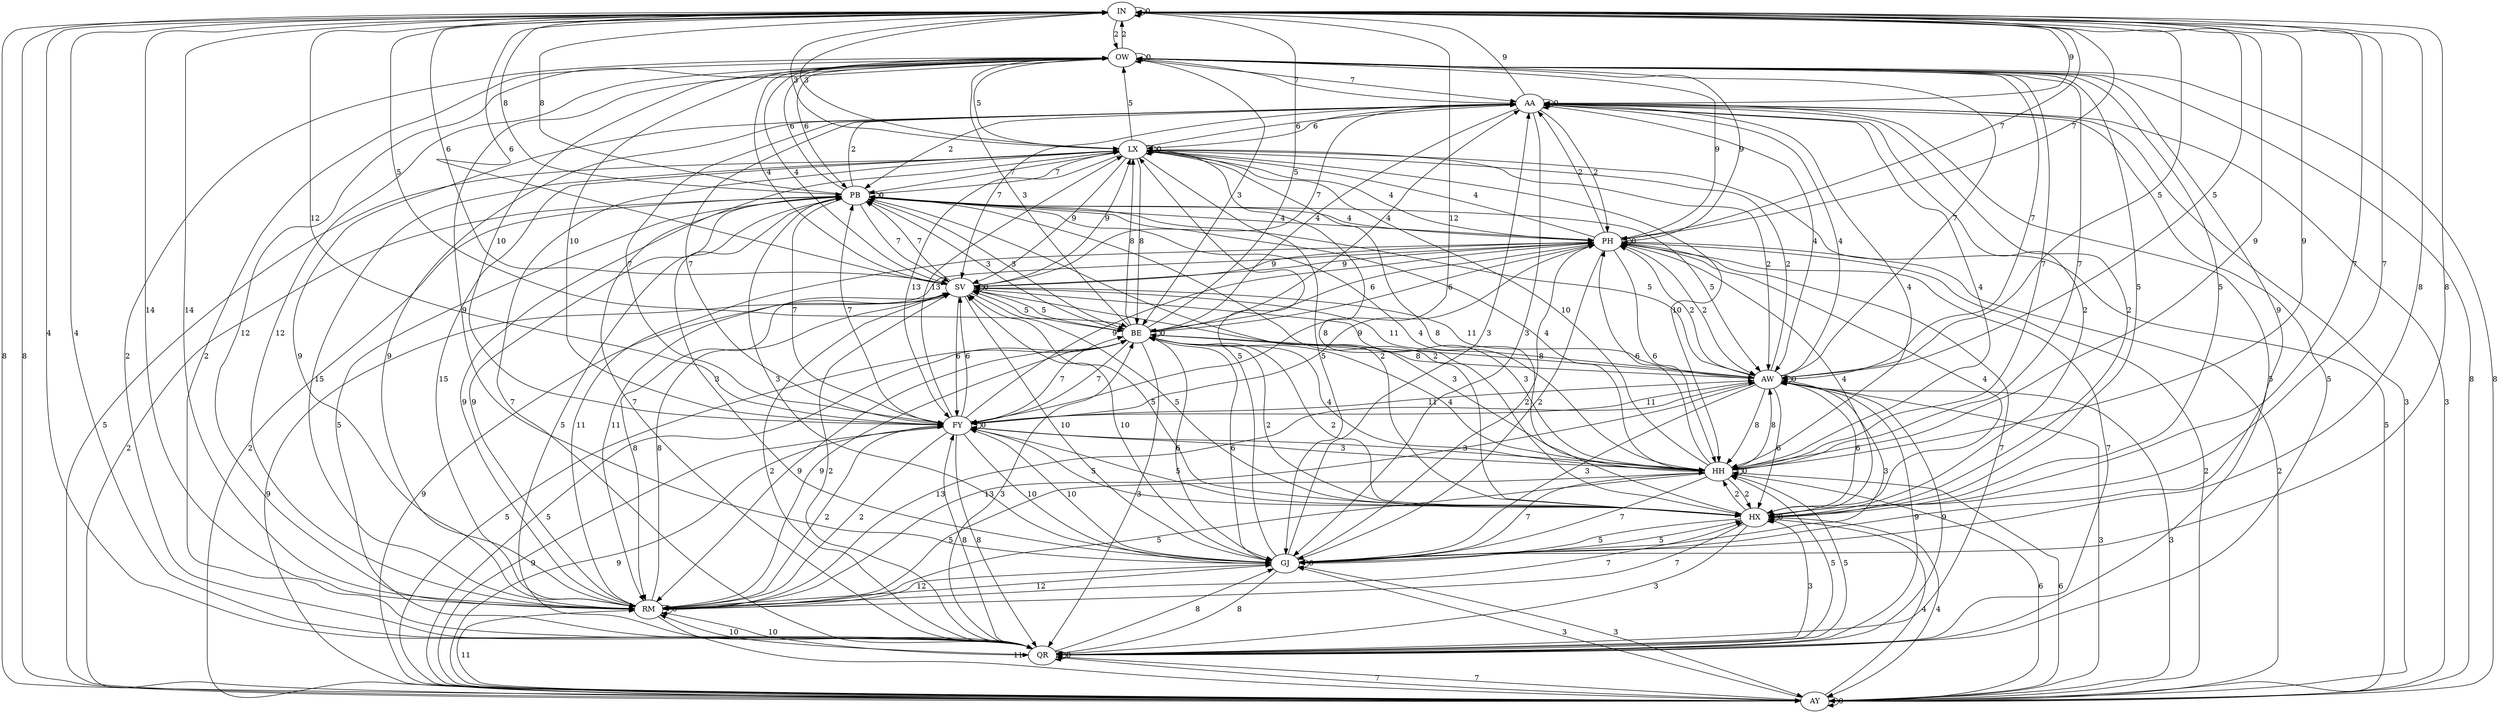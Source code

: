 digraph Cave {

   IN -> IN [ label="0" ]
   IN -> OW [ label="2" ]
   IN -> AY [ label="8" ]
   IN -> QR [ label="4" ]
   IN -> RM [ label="14" ]
   IN -> GJ [ label="8" ]
   IN -> HX [ label="7" ]
   IN -> HH [ label="9" ]
   IN -> FY [ label="12" ]
   IN -> AW [ label="5" ]
   IN -> BE [ label="5" ]
   IN -> SV [ label="6" ]
   IN -> PH [ label="7" ]
   IN -> PB [ label="8" ]
   IN -> LX [ label="3" ]
   IN -> AA [ label="9" ]
   OW -> IN [ label="2" ]
   OW -> OW [ label="0" ]
   OW -> AY [ label="8" ]
   OW -> QR [ label="2" ]
   OW -> RM [ label="12" ]
   OW -> GJ [ label="9" ]
   OW -> HX [ label="5" ]
   OW -> HH [ label="7" ]
   OW -> FY [ label="10" ]
   OW -> AW [ label="7" ]
   OW -> BE [ label="3" ]
   OW -> SV [ label="4" ]
   OW -> PH [ label="9" ]
   OW -> PB [ label="6" ]
   OW -> LX [ label="5" ]
   OW -> AA [ label="7" ]
   AY -> IN [ label="8" ]
   AY -> OW [ label="8" ]
   AY -> AY [ label="0" ]
   AY -> QR [ label="7" ]
   AY -> RM [ label="11" ]
   AY -> GJ [ label="3" ]
   AY -> HX [ label="4" ]
   AY -> HH [ label="6" ]
   AY -> FY [ label="9" ]
   AY -> AW [ label="3" ]
   AY -> BE [ label="5" ]
   AY -> SV [ label="9" ]
   AY -> PH [ label="2" ]
   AY -> PB [ label="2" ]
   AY -> LX [ label="5" ]
   AY -> AA [ label="3" ]
   QR -> IN [ label="4" ]
   QR -> OW [ label="2" ]
   QR -> AY [ label="7" ]
   QR -> QR [ label="0" ]
   QR -> RM [ label="10" ]
   QR -> GJ [ label="8" ]
   QR -> HX [ label="3" ]
   QR -> HH [ label="5" ]
   QR -> FY [ label="8" ]
   QR -> AW [ label="9" ]
   QR -> BE [ label="3" ]
   QR -> SV [ label="2" ]
   QR -> PH [ label="7" ]
   QR -> PB [ label="5" ]
   QR -> LX [ label="7" ]
   QR -> AA [ label="5" ]
   RM -> IN [ label="14" ]
   RM -> OW [ label="12" ]
   RM -> AY [ label="11" ]
   RM -> QR [ label="10" ]
   RM -> RM [ label="0" ]
   RM -> GJ [ label="12" ]
   RM -> HX [ label="7" ]
   RM -> HH [ label="5" ]
   RM -> FY [ label="2" ]
   RM -> AW [ label="13" ]
   RM -> BE [ label="9" ]
   RM -> SV [ label="8" ]
   RM -> PH [ label="11" ]
   RM -> PB [ label="9" ]
   RM -> LX [ label="15" ]
   RM -> AA [ label="9" ]
   GJ -> IN [ label="8" ]
   GJ -> OW [ label="9" ]
   GJ -> AY [ label="3" ]
   GJ -> QR [ label="8" ]
   GJ -> RM [ label="12" ]
   GJ -> GJ [ label="0" ]
   GJ -> HX [ label="5" ]
   GJ -> HH [ label="7" ]
   GJ -> FY [ label="10" ]
   GJ -> AW [ label="3" ]
   GJ -> BE [ label="6" ]
   GJ -> SV [ label="10" ]
   GJ -> PH [ label="2" ]
   GJ -> PB [ label="3" ]
   GJ -> LX [ label="5" ]
   GJ -> AA [ label="3" ]
   HX -> IN [ label="7" ]
   HX -> OW [ label="5" ]
   HX -> AY [ label="4" ]
   HX -> QR [ label="3" ]
   HX -> RM [ label="7" ]
   HX -> GJ [ label="5" ]
   HX -> HX [ label="0" ]
   HX -> HH [ label="2" ]
   HX -> FY [ label="5" ]
   HX -> AW [ label="6" ]
   HX -> BE [ label="2" ]
   HX -> SV [ label="5" ]
   HX -> PH [ label="4" ]
   HX -> PB [ label="2" ]
   HX -> LX [ label="8" ]
   HX -> AA [ label="2" ]
   HH -> IN [ label="9" ]
   HH -> OW [ label="7" ]
   HH -> AY [ label="6" ]
   HH -> QR [ label="5" ]
   HH -> RM [ label="5" ]
   HH -> GJ [ label="7" ]
   HH -> HX [ label="2" ]
   HH -> HH [ label="0" ]
   HH -> FY [ label="3" ]
   HH -> AW [ label="8" ]
   HH -> BE [ label="4" ]
   HH -> SV [ label="3" ]
   HH -> PH [ label="6" ]
   HH -> PB [ label="4" ]
   HH -> LX [ label="10" ]
   HH -> AA [ label="4" ]
   FY -> IN [ label="12" ]
   FY -> OW [ label="10" ]
   FY -> AY [ label="9" ]
   FY -> QR [ label="8" ]
   FY -> RM [ label="2" ]
   FY -> GJ [ label="10" ]
   FY -> HX [ label="5" ]
   FY -> HH [ label="3" ]
   FY -> FY [ label="0" ]
   FY -> AW [ label="11" ]
   FY -> BE [ label="7" ]
   FY -> SV [ label="6" ]
   FY -> PH [ label="9" ]
   FY -> PB [ label="7" ]
   FY -> LX [ label="13" ]
   FY -> AA [ label="7" ]
   AW -> IN [ label="5" ]
   AW -> OW [ label="7" ]
   AW -> AY [ label="3" ]
   AW -> QR [ label="9" ]
   AW -> RM [ label="13" ]
   AW -> GJ [ label="3" ]
   AW -> HX [ label="6" ]
   AW -> HH [ label="8" ]
   AW -> FY [ label="11" ]
   AW -> AW [ label="0" ]
   AW -> BE [ label="8" ]
   AW -> SV [ label="11" ]
   AW -> PH [ label="2" ]
   AW -> PB [ label="5" ]
   AW -> LX [ label="2" ]
   AW -> AA [ label="4" ]
   BE -> IN [ label="5" ]
   BE -> OW [ label="3" ]
   BE -> AY [ label="5" ]
   BE -> QR [ label="3" ]
   BE -> RM [ label="9" ]
   BE -> GJ [ label="6" ]
   BE -> HX [ label="2" ]
   BE -> HH [ label="4" ]
   BE -> FY [ label="7" ]
   BE -> AW [ label="8" ]
   BE -> BE [ label="0" ]
   BE -> SV [ label="5" ]
   BE -> PH [ label="6" ]
   BE -> PB [ label="3" ]
   BE -> LX [ label="8" ]
   BE -> AA [ label="4" ]
   SV -> IN [ label="6" ]
   SV -> OW [ label="4" ]
   SV -> AY [ label="9" ]
   SV -> QR [ label="2" ]
   SV -> RM [ label="8" ]
   SV -> GJ [ label="10" ]
   SV -> HX [ label="5" ]
   SV -> HH [ label="3" ]
   SV -> FY [ label="6" ]
   SV -> AW [ label="11" ]
   SV -> BE [ label="5" ]
   SV -> SV [ label="0" ]
   SV -> PH [ label="9" ]
   SV -> PB [ label="7" ]
   SV -> LX [ label="9" ]
   SV -> AA [ label="7" ]
   PH -> IN [ label="7" ]
   PH -> OW [ label="9" ]
   PH -> AY [ label="2" ]
   PH -> QR [ label="7" ]
   PH -> RM [ label="11" ]
   PH -> GJ [ label="2" ]
   PH -> HX [ label="4" ]
   PH -> HH [ label="6" ]
   PH -> FY [ label="9" ]
   PH -> AW [ label="2" ]
   PH -> BE [ label="6" ]
   PH -> SV [ label="9" ]
   PH -> PH [ label="0" ]
   PH -> PB [ label="4" ]
   PH -> LX [ label="4" ]
   PH -> AA [ label="2" ]
   PB -> IN [ label="8" ]
   PB -> OW [ label="6" ]
   PB -> AY [ label="2" ]
   PB -> QR [ label="5" ]
   PB -> RM [ label="9" ]
   PB -> GJ [ label="3" ]
   PB -> HX [ label="2" ]
   PB -> HH [ label="4" ]
   PB -> FY [ label="7" ]
   PB -> AW [ label="5" ]
   PB -> BE [ label="3" ]
   PB -> SV [ label="7" ]
   PB -> PH [ label="4" ]
   PB -> PB [ label="0" ]
   PB -> LX [ label="7" ]
   PB -> AA [ label="2" ]
   LX -> IN [ label="3" ]
   LX -> OW [ label="5" ]
   LX -> AY [ label="5" ]
   LX -> QR [ label="7" ]
   LX -> RM [ label="15" ]
   LX -> GJ [ label="5" ]
   LX -> HX [ label="8" ]
   LX -> HH [ label="10" ]
   LX -> FY [ label="13" ]
   LX -> AW [ label="2" ]
   LX -> BE [ label="8" ]
   LX -> SV [ label="9" ]
   LX -> PH [ label="4" ]
   LX -> PB [ label="7" ]
   LX -> LX [ label="0" ]
   LX -> AA [ label="6" ]
   AA -> IN [ label="9" ]
   AA -> OW [ label="7" ]
   AA -> AY [ label="3" ]
   AA -> QR [ label="5" ]
   AA -> RM [ label="9" ]
   AA -> GJ [ label="3" ]
   AA -> HX [ label="2" ]
   AA -> HH [ label="4" ]
   AA -> FY [ label="7" ]
   AA -> AW [ label="4" ]
   AA -> BE [ label="4" ]
   AA -> SV [ label="7" ]
   AA -> PH [ label="2" ]
   AA -> PB [ label="2" ]
   AA -> LX [ label="6" ]
   AA -> AA [ label="0" ]
}
